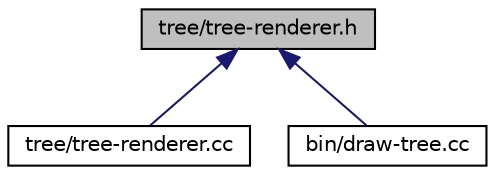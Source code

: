 digraph "tree/tree-renderer.h"
{
  edge [fontname="Helvetica",fontsize="10",labelfontname="Helvetica",labelfontsize="10"];
  node [fontname="Helvetica",fontsize="10",shape=record];
  Node76 [label="tree/tree-renderer.h",height=0.2,width=0.4,color="black", fillcolor="grey75", style="filled", fontcolor="black"];
  Node76 -> Node77 [dir="back",color="midnightblue",fontsize="10",style="solid",fontname="Helvetica"];
  Node77 [label="tree/tree-renderer.cc",height=0.2,width=0.4,color="black", fillcolor="white", style="filled",URL="$tree-renderer_8cc.html"];
  Node76 -> Node78 [dir="back",color="midnightblue",fontsize="10",style="solid",fontname="Helvetica"];
  Node78 [label="bin/draw-tree.cc",height=0.2,width=0.4,color="black", fillcolor="white", style="filled",URL="$draw-tree_8cc.html"];
}
